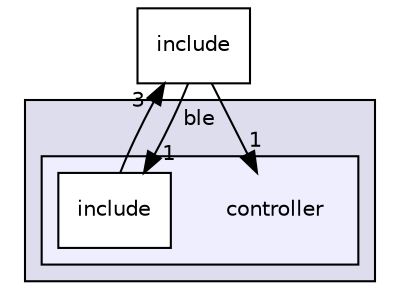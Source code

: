 digraph "C:/Work.git/ble/BLE-CC254x-1.4.0/Components/ble/controller" {
  compound=true
  node [ fontsize="10", fontname="Helvetica"];
  edge [ labelfontsize="10", labelfontname="Helvetica"];
  subgraph clusterdir_e1aac31daf66ec93c0661b06388bf615 {
    graph [ bgcolor="#ddddee", pencolor="black", label="ble" fontname="Helvetica", fontsize="10", URL="dir_e1aac31daf66ec93c0661b06388bf615.html"]
  subgraph clusterdir_b75e1dd1fafdc9282807f258aea393a6 {
    graph [ bgcolor="#eeeeff", pencolor="black", label="" URL="dir_b75e1dd1fafdc9282807f258aea393a6.html"];
    dir_b75e1dd1fafdc9282807f258aea393a6 [shape=plaintext label="controller"];
    dir_120d2c2685cda2ebf6fb94fe5ce76e3e [shape=box label="include" color="black" fillcolor="white" style="filled" URL="dir_120d2c2685cda2ebf6fb94fe5ce76e3e.html"];
  }
  }
  dir_0e6c88dc3493ee74cf5c1ff5b8323d07 [shape=box label="include" URL="dir_0e6c88dc3493ee74cf5c1ff5b8323d07.html"];
  dir_120d2c2685cda2ebf6fb94fe5ce76e3e->dir_0e6c88dc3493ee74cf5c1ff5b8323d07 [headlabel="3", labeldistance=1.5 headhref="dir_000004_000007.html"];
  dir_0e6c88dc3493ee74cf5c1ff5b8323d07->dir_120d2c2685cda2ebf6fb94fe5ce76e3e [headlabel="1", labeldistance=1.5 headhref="dir_000007_000004.html"];
  dir_0e6c88dc3493ee74cf5c1ff5b8323d07->dir_b75e1dd1fafdc9282807f258aea393a6 [headlabel="1", labeldistance=1.5 headhref="dir_000007_000003.html"];
}
